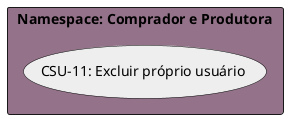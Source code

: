 @startuml Comprador e Produtora

rectangle "Namespace: Comprador e Produtora" #94738A {
  usecase (CSU-11: Excluir próprio usuário) #EEE;line:000
}

@enduml